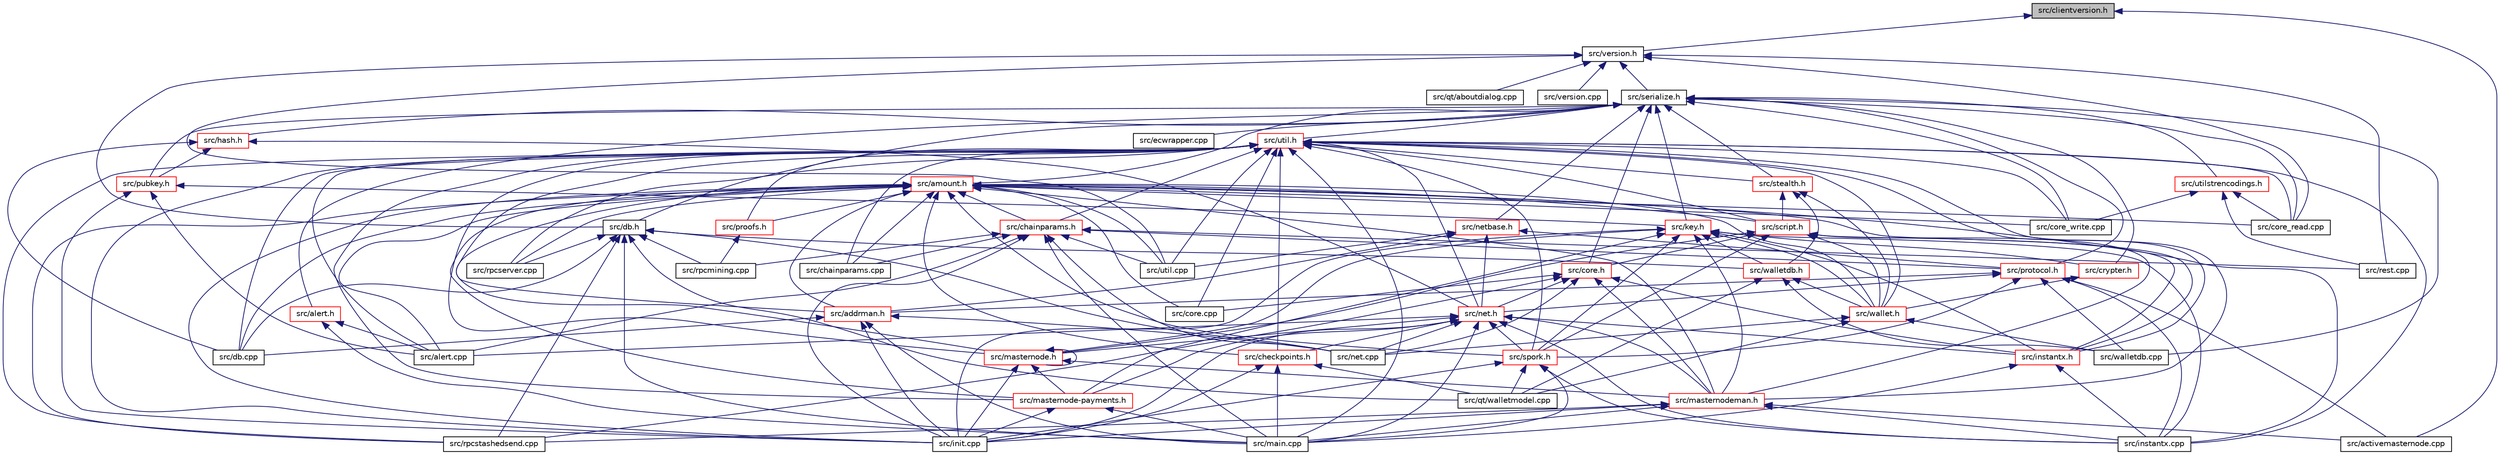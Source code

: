 digraph "src/clientversion.h"
{
  edge [fontname="Helvetica",fontsize="10",labelfontname="Helvetica",labelfontsize="10"];
  node [fontname="Helvetica",fontsize="10",shape=record];
  Node1 [label="src/clientversion.h",height=0.2,width=0.4,color="black", fillcolor="grey75", style="filled", fontcolor="black"];
  Node1 -> Node2 [dir="back",color="midnightblue",fontsize="10",style="solid",fontname="Helvetica"];
  Node2 [label="src/version.h",height=0.2,width=0.4,color="black", fillcolor="white", style="filled",URL="$df/dfc/version_8h.html"];
  Node2 -> Node3 [dir="back",color="midnightblue",fontsize="10",style="solid",fontname="Helvetica"];
  Node3 [label="src/serialize.h",height=0.2,width=0.4,color="black", fillcolor="white", style="filled",URL="$df/d9d/serialize_8h.html"];
  Node3 -> Node4 [dir="back",color="midnightblue",fontsize="10",style="solid",fontname="Helvetica"];
  Node4 [label="src/util.h",height=0.2,width=0.4,color="red", fillcolor="white", style="filled",URL="$d8/d3c/util_8h.html"];
  Node4 -> Node5 [dir="back",color="midnightblue",fontsize="10",style="solid",fontname="Helvetica"];
  Node5 [label="src/chainparams.h",height=0.2,width=0.4,color="red", fillcolor="white", style="filled",URL="$d7/ddb/chainparams_8h.html"];
  Node5 -> Node6 [dir="back",color="midnightblue",fontsize="10",style="solid",fontname="Helvetica"];
  Node6 [label="src/protocol.h",height=0.2,width=0.4,color="red", fillcolor="white", style="filled",URL="$d2/d5e/protocol_8h.html"];
  Node6 -> Node7 [dir="back",color="midnightblue",fontsize="10",style="solid",fontname="Helvetica"];
  Node7 [label="src/activemasternode.cpp",height=0.2,width=0.4,color="black", fillcolor="white", style="filled",URL="$d9/d1e/activemasternode_8cpp.html"];
  Node6 -> Node8 [dir="back",color="midnightblue",fontsize="10",style="solid",fontname="Helvetica"];
  Node8 [label="src/net.h",height=0.2,width=0.4,color="red", fillcolor="white", style="filled",URL="$d7/d97/net_8h.html"];
  Node8 -> Node32 [dir="back",color="midnightblue",fontsize="10",style="solid",fontname="Helvetica"];
  Node32 [label="src/masternode.h",height=0.2,width=0.4,color="red", fillcolor="white", style="filled",URL="$d9/dec/masternode_8h.html"];
  Node32 -> Node32 [dir="back",color="midnightblue",fontsize="10",style="solid",fontname="Helvetica"];
  Node32 -> Node33 [dir="back",color="midnightblue",fontsize="10",style="solid",fontname="Helvetica"];
  Node33 [label="src/masternodeman.h",height=0.2,width=0.4,color="red", fillcolor="white", style="filled",URL="$db/d32/masternodeman_8h.html"];
  Node33 -> Node7 [dir="back",color="midnightblue",fontsize="10",style="solid",fontname="Helvetica"];
  Node33 -> Node12 [dir="back",color="midnightblue",fontsize="10",style="solid",fontname="Helvetica"];
  Node12 [label="src/init.cpp",height=0.2,width=0.4,color="black", fillcolor="white", style="filled",URL="$d0/dc9/init_8cpp.html"];
  Node33 -> Node13 [dir="back",color="midnightblue",fontsize="10",style="solid",fontname="Helvetica"];
  Node13 [label="src/instantx.cpp",height=0.2,width=0.4,color="black", fillcolor="white", style="filled",URL="$db/d72/instantx_8cpp.html"];
  Node33 -> Node14 [dir="back",color="midnightblue",fontsize="10",style="solid",fontname="Helvetica"];
  Node14 [label="src/main.cpp",height=0.2,width=0.4,color="black", fillcolor="white", style="filled",URL="$df/d0a/main_8cpp.html"];
  Node33 -> Node31 [dir="back",color="midnightblue",fontsize="10",style="solid",fontname="Helvetica"];
  Node31 [label="src/rpcstashedsend.cpp",height=0.2,width=0.4,color="black", fillcolor="white", style="filled",URL="$d5/d6b/rpcstashedsend_8cpp.html"];
  Node32 -> Node36 [dir="back",color="midnightblue",fontsize="10",style="solid",fontname="Helvetica"];
  Node36 [label="src/masternode-payments.h",height=0.2,width=0.4,color="red", fillcolor="white", style="filled",URL="$dc/d20/masternode-payments_8h.html"];
  Node36 -> Node12 [dir="back",color="midnightblue",fontsize="10",style="solid",fontname="Helvetica"];
  Node36 -> Node14 [dir="back",color="midnightblue",fontsize="10",style="solid",fontname="Helvetica"];
  Node32 -> Node12 [dir="back",color="midnightblue",fontsize="10",style="solid",fontname="Helvetica"];
  Node8 -> Node33 [dir="back",color="midnightblue",fontsize="10",style="solid",fontname="Helvetica"];
  Node8 -> Node36 [dir="back",color="midnightblue",fontsize="10",style="solid",fontname="Helvetica"];
  Node8 -> Node91 [dir="back",color="midnightblue",fontsize="10",style="solid",fontname="Helvetica"];
  Node91 [label="src/alert.cpp",height=0.2,width=0.4,color="black", fillcolor="white", style="filled",URL="$d4/da0/alert_8cpp.html"];
  Node8 -> Node92 [dir="back",color="midnightblue",fontsize="10",style="solid",fontname="Helvetica"];
  Node92 [label="src/checkpoints.h",height=0.2,width=0.4,color="red", fillcolor="white", style="filled",URL="$d8/dd7/checkpoints_8h.html"];
  Node92 -> Node12 [dir="back",color="midnightblue",fontsize="10",style="solid",fontname="Helvetica"];
  Node92 -> Node14 [dir="back",color="midnightblue",fontsize="10",style="solid",fontname="Helvetica"];
  Node92 -> Node17 [dir="back",color="midnightblue",fontsize="10",style="solid",fontname="Helvetica"];
  Node17 [label="src/qt/walletmodel.cpp",height=0.2,width=0.4,color="black", fillcolor="white", style="filled",URL="$d8/d9b/walletmodel_8cpp.html"];
  Node8 -> Node12 [dir="back",color="midnightblue",fontsize="10",style="solid",fontname="Helvetica"];
  Node8 -> Node11 [dir="back",color="midnightblue",fontsize="10",style="solid",fontname="Helvetica"];
  Node11 [label="src/spork.h",height=0.2,width=0.4,color="red", fillcolor="white", style="filled",URL="$d0/d24/spork_8h.html"];
  Node11 -> Node12 [dir="back",color="midnightblue",fontsize="10",style="solid",fontname="Helvetica"];
  Node11 -> Node13 [dir="back",color="midnightblue",fontsize="10",style="solid",fontname="Helvetica"];
  Node11 -> Node14 [dir="back",color="midnightblue",fontsize="10",style="solid",fontname="Helvetica"];
  Node11 -> Node17 [dir="back",color="midnightblue",fontsize="10",style="solid",fontname="Helvetica"];
  Node8 -> Node13 [dir="back",color="midnightblue",fontsize="10",style="solid",fontname="Helvetica"];
  Node8 -> Node78 [dir="back",color="midnightblue",fontsize="10",style="solid",fontname="Helvetica"];
  Node78 [label="src/instantx.h",height=0.2,width=0.4,color="red", fillcolor="white", style="filled",URL="$d6/d5f/instantx_8h.html"];
  Node78 -> Node13 [dir="back",color="midnightblue",fontsize="10",style="solid",fontname="Helvetica"];
  Node78 -> Node14 [dir="back",color="midnightblue",fontsize="10",style="solid",fontname="Helvetica"];
  Node8 -> Node14 [dir="back",color="midnightblue",fontsize="10",style="solid",fontname="Helvetica"];
  Node8 -> Node23 [dir="back",color="midnightblue",fontsize="10",style="solid",fontname="Helvetica"];
  Node23 [label="src/net.cpp",height=0.2,width=0.4,color="black", fillcolor="white", style="filled",URL="$dd/d84/net_8cpp.html"];
  Node6 -> Node97 [dir="back",color="midnightblue",fontsize="10",style="solid",fontname="Helvetica"];
  Node97 [label="src/addrman.h",height=0.2,width=0.4,color="red", fillcolor="white", style="filled",URL="$da/dd5/addrman_8h.html"];
  Node97 -> Node99 [dir="back",color="midnightblue",fontsize="10",style="solid",fontname="Helvetica"];
  Node99 [label="src/db.cpp",height=0.2,width=0.4,color="black", fillcolor="white", style="filled",URL="$df/d4e/db_8cpp.html"];
  Node97 -> Node12 [dir="back",color="midnightblue",fontsize="10",style="solid",fontname="Helvetica"];
  Node97 -> Node14 [dir="back",color="midnightblue",fontsize="10",style="solid",fontname="Helvetica"];
  Node97 -> Node23 [dir="back",color="midnightblue",fontsize="10",style="solid",fontname="Helvetica"];
  Node6 -> Node11 [dir="back",color="midnightblue",fontsize="10",style="solid",fontname="Helvetica"];
  Node6 -> Node13 [dir="back",color="midnightblue",fontsize="10",style="solid",fontname="Helvetica"];
  Node6 -> Node71 [dir="back",color="midnightblue",fontsize="10",style="solid",fontname="Helvetica"];
  Node71 [label="src/walletdb.cpp",height=0.2,width=0.4,color="black", fillcolor="white", style="filled",URL="$dc/d75/walletdb_8cpp.html"];
  Node5 -> Node91 [dir="back",color="midnightblue",fontsize="10",style="solid",fontname="Helvetica"];
  Node5 -> Node72 [dir="back",color="midnightblue",fontsize="10",style="solid",fontname="Helvetica"];
  Node72 [label="src/chainparams.cpp",height=0.2,width=0.4,color="black", fillcolor="white", style="filled",URL="$df/dbf/chainparams_8cpp.html"];
  Node5 -> Node12 [dir="back",color="midnightblue",fontsize="10",style="solid",fontname="Helvetica"];
  Node5 -> Node14 [dir="back",color="midnightblue",fontsize="10",style="solid",fontname="Helvetica"];
  Node5 -> Node23 [dir="back",color="midnightblue",fontsize="10",style="solid",fontname="Helvetica"];
  Node5 -> Node102 [dir="back",color="midnightblue",fontsize="10",style="solid",fontname="Helvetica"];
  Node102 [label="src/rest.cpp",height=0.2,width=0.4,color="black", fillcolor="white", style="filled",URL="$d8/d04/rest_8cpp.html"];
  Node5 -> Node51 [dir="back",color="midnightblue",fontsize="10",style="solid",fontname="Helvetica"];
  Node51 [label="src/rpcmining.cpp",height=0.2,width=0.4,color="black", fillcolor="white", style="filled",URL="$d4/ddd/rpcmining_8cpp.html"];
  Node5 -> Node108 [dir="back",color="midnightblue",fontsize="10",style="solid",fontname="Helvetica"];
  Node108 [label="src/util.cpp",height=0.2,width=0.4,color="black", fillcolor="white", style="filled",URL="$df/d2d/util_8cpp.html"];
  Node4 -> Node109 [dir="back",color="midnightblue",fontsize="10",style="solid",fontname="Helvetica"];
  Node109 [label="src/script.h",height=0.2,width=0.4,color="red", fillcolor="white", style="filled",URL="$de/d7f/script_8h.html"];
  Node109 -> Node110 [dir="back",color="midnightblue",fontsize="10",style="solid",fontname="Helvetica"];
  Node110 [label="src/core.h",height=0.2,width=0.4,color="red", fillcolor="white", style="filled",URL="$d5/dc4/core_8h.html"];
  Node110 -> Node8 [dir="back",color="midnightblue",fontsize="10",style="solid",fontname="Helvetica"];
  Node110 -> Node33 [dir="back",color="midnightblue",fontsize="10",style="solid",fontname="Helvetica"];
  Node110 -> Node113 [dir="back",color="midnightblue",fontsize="10",style="solid",fontname="Helvetica"];
  Node113 [label="src/core.cpp",height=0.2,width=0.4,color="black", fillcolor="white", style="filled",URL="$da/de0/core_8cpp.html"];
  Node110 -> Node78 [dir="back",color="midnightblue",fontsize="10",style="solid",fontname="Helvetica"];
  Node110 -> Node23 [dir="back",color="midnightblue",fontsize="10",style="solid",fontname="Helvetica"];
  Node110 -> Node31 [dir="back",color="midnightblue",fontsize="10",style="solid",fontname="Helvetica"];
  Node109 -> Node32 [dir="back",color="midnightblue",fontsize="10",style="solid",fontname="Helvetica"];
  Node109 -> Node38 [dir="back",color="midnightblue",fontsize="10",style="solid",fontname="Helvetica"];
  Node38 [label="src/wallet.h",height=0.2,width=0.4,color="red", fillcolor="white", style="filled",URL="$d0/df4/wallet_8h.html"];
  Node38 -> Node23 [dir="back",color="midnightblue",fontsize="10",style="solid",fontname="Helvetica"];
  Node38 -> Node17 [dir="back",color="midnightblue",fontsize="10",style="solid",fontname="Helvetica"];
  Node38 -> Node71 [dir="back",color="midnightblue",fontsize="10",style="solid",fontname="Helvetica"];
  Node109 -> Node33 [dir="back",color="midnightblue",fontsize="10",style="solid",fontname="Helvetica"];
  Node109 -> Node11 [dir="back",color="midnightblue",fontsize="10",style="solid",fontname="Helvetica"];
  Node109 -> Node78 [dir="back",color="midnightblue",fontsize="10",style="solid",fontname="Helvetica"];
  Node4 -> Node119 [dir="back",color="midnightblue",fontsize="10",style="solid",fontname="Helvetica"];
  Node119 [label="src/stealth.h",height=0.2,width=0.4,color="red", fillcolor="white", style="filled",URL="$d4/d43/stealth_8h.html"];
  Node119 -> Node109 [dir="back",color="midnightblue",fontsize="10",style="solid",fontname="Helvetica"];
  Node119 -> Node115 [dir="back",color="midnightblue",fontsize="10",style="solid",fontname="Helvetica"];
  Node115 [label="src/walletdb.h",height=0.2,width=0.4,color="red", fillcolor="white", style="filled",URL="$de/dd6/walletdb_8h.html"];
  Node115 -> Node38 [dir="back",color="midnightblue",fontsize="10",style="solid",fontname="Helvetica"];
  Node115 -> Node17 [dir="back",color="midnightblue",fontsize="10",style="solid",fontname="Helvetica"];
  Node115 -> Node71 [dir="back",color="midnightblue",fontsize="10",style="solid",fontname="Helvetica"];
  Node119 -> Node38 [dir="back",color="midnightblue",fontsize="10",style="solid",fontname="Helvetica"];
  Node4 -> Node8 [dir="back",color="midnightblue",fontsize="10",style="solid",fontname="Helvetica"];
  Node4 -> Node32 [dir="back",color="midnightblue",fontsize="10",style="solid",fontname="Helvetica"];
  Node4 -> Node120 [dir="back",color="midnightblue",fontsize="10",style="solid",fontname="Helvetica"];
  Node120 [label="src/proofs.h",height=0.2,width=0.4,color="red", fillcolor="white", style="filled",URL="$d7/d48/proofs_8h.html"];
  Node120 -> Node51 [dir="back",color="midnightblue",fontsize="10",style="solid",fontname="Helvetica"];
  Node4 -> Node38 [dir="back",color="midnightblue",fontsize="10",style="solid",fontname="Helvetica"];
  Node4 -> Node33 [dir="back",color="midnightblue",fontsize="10",style="solid",fontname="Helvetica"];
  Node4 -> Node36 [dir="back",color="midnightblue",fontsize="10",style="solid",fontname="Helvetica"];
  Node4 -> Node97 [dir="back",color="midnightblue",fontsize="10",style="solid",fontname="Helvetica"];
  Node4 -> Node91 [dir="back",color="midnightblue",fontsize="10",style="solid",fontname="Helvetica"];
  Node4 -> Node72 [dir="back",color="midnightblue",fontsize="10",style="solid",fontname="Helvetica"];
  Node4 -> Node92 [dir="back",color="midnightblue",fontsize="10",style="solid",fontname="Helvetica"];
  Node4 -> Node113 [dir="back",color="midnightblue",fontsize="10",style="solid",fontname="Helvetica"];
  Node4 -> Node121 [dir="back",color="midnightblue",fontsize="10",style="solid",fontname="Helvetica"];
  Node121 [label="src/core_read.cpp",height=0.2,width=0.4,color="black", fillcolor="white", style="filled",URL="$da/d4a/core__read_8cpp.html"];
  Node4 -> Node105 [dir="back",color="midnightblue",fontsize="10",style="solid",fontname="Helvetica"];
  Node105 [label="src/core_write.cpp",height=0.2,width=0.4,color="black", fillcolor="white", style="filled",URL="$d5/d2e/core__write_8cpp.html"];
  Node4 -> Node99 [dir="back",color="midnightblue",fontsize="10",style="solid",fontname="Helvetica"];
  Node4 -> Node12 [dir="back",color="midnightblue",fontsize="10",style="solid",fontname="Helvetica"];
  Node4 -> Node11 [dir="back",color="midnightblue",fontsize="10",style="solid",fontname="Helvetica"];
  Node4 -> Node13 [dir="back",color="midnightblue",fontsize="10",style="solid",fontname="Helvetica"];
  Node4 -> Node78 [dir="back",color="midnightblue",fontsize="10",style="solid",fontname="Helvetica"];
  Node4 -> Node14 [dir="back",color="midnightblue",fontsize="10",style="solid",fontname="Helvetica"];
  Node4 -> Node53 [dir="back",color="midnightblue",fontsize="10",style="solid",fontname="Helvetica"];
  Node53 [label="src/rpcserver.cpp",height=0.2,width=0.4,color="black", fillcolor="white", style="filled",URL="$d6/d76/rpcserver_8cpp.html"];
  Node4 -> Node31 [dir="back",color="midnightblue",fontsize="10",style="solid",fontname="Helvetica"];
  Node4 -> Node108 [dir="back",color="midnightblue",fontsize="10",style="solid",fontname="Helvetica"];
  Node3 -> Node139 [dir="back",color="midnightblue",fontsize="10",style="solid",fontname="Helvetica"];
  Node139 [label="src/amount.h",height=0.2,width=0.4,color="red", fillcolor="white", style="filled",URL="$dd/d2f/amount_8h.html"];
  Node139 -> Node5 [dir="back",color="midnightblue",fontsize="10",style="solid",fontname="Helvetica"];
  Node139 -> Node109 [dir="back",color="midnightblue",fontsize="10",style="solid",fontname="Helvetica"];
  Node139 -> Node32 [dir="back",color="midnightblue",fontsize="10",style="solid",fontname="Helvetica"];
  Node139 -> Node120 [dir="back",color="midnightblue",fontsize="10",style="solid",fontname="Helvetica"];
  Node139 -> Node38 [dir="back",color="midnightblue",fontsize="10",style="solid",fontname="Helvetica"];
  Node139 -> Node33 [dir="back",color="midnightblue",fontsize="10",style="solid",fontname="Helvetica"];
  Node139 -> Node36 [dir="back",color="midnightblue",fontsize="10",style="solid",fontname="Helvetica"];
  Node139 -> Node97 [dir="back",color="midnightblue",fontsize="10",style="solid",fontname="Helvetica"];
  Node139 -> Node91 [dir="back",color="midnightblue",fontsize="10",style="solid",fontname="Helvetica"];
  Node139 -> Node72 [dir="back",color="midnightblue",fontsize="10",style="solid",fontname="Helvetica"];
  Node139 -> Node92 [dir="back",color="midnightblue",fontsize="10",style="solid",fontname="Helvetica"];
  Node139 -> Node113 [dir="back",color="midnightblue",fontsize="10",style="solid",fontname="Helvetica"];
  Node139 -> Node121 [dir="back",color="midnightblue",fontsize="10",style="solid",fontname="Helvetica"];
  Node139 -> Node105 [dir="back",color="midnightblue",fontsize="10",style="solid",fontname="Helvetica"];
  Node139 -> Node99 [dir="back",color="midnightblue",fontsize="10",style="solid",fontname="Helvetica"];
  Node139 -> Node12 [dir="back",color="midnightblue",fontsize="10",style="solid",fontname="Helvetica"];
  Node139 -> Node11 [dir="back",color="midnightblue",fontsize="10",style="solid",fontname="Helvetica"];
  Node139 -> Node13 [dir="back",color="midnightblue",fontsize="10",style="solid",fontname="Helvetica"];
  Node139 -> Node78 [dir="back",color="midnightblue",fontsize="10",style="solid",fontname="Helvetica"];
  Node139 -> Node53 [dir="back",color="midnightblue",fontsize="10",style="solid",fontname="Helvetica"];
  Node139 -> Node31 [dir="back",color="midnightblue",fontsize="10",style="solid",fontname="Helvetica"];
  Node139 -> Node108 [dir="back",color="midnightblue",fontsize="10",style="solid",fontname="Helvetica"];
  Node3 -> Node6 [dir="back",color="midnightblue",fontsize="10",style="solid",fontname="Helvetica"];
  Node3 -> Node142 [dir="back",color="midnightblue",fontsize="10",style="solid",fontname="Helvetica"];
  Node142 [label="src/netbase.h",height=0.2,width=0.4,color="red", fillcolor="white", style="filled",URL="$da/df0/netbase_8h.html"];
  Node142 -> Node6 [dir="back",color="midnightblue",fontsize="10",style="solid",fontname="Helvetica"];
  Node142 -> Node8 [dir="back",color="midnightblue",fontsize="10",style="solid",fontname="Helvetica"];
  Node142 -> Node97 [dir="back",color="midnightblue",fontsize="10",style="solid",fontname="Helvetica"];
  Node142 -> Node108 [dir="back",color="midnightblue",fontsize="10",style="solid",fontname="Helvetica"];
  Node3 -> Node110 [dir="back",color="midnightblue",fontsize="10",style="solid",fontname="Helvetica"];
  Node3 -> Node143 [dir="back",color="midnightblue",fontsize="10",style="solid",fontname="Helvetica"];
  Node143 [label="src/hash.h",height=0.2,width=0.4,color="red", fillcolor="white", style="filled",URL="$db/dfb/hash_8h.html"];
  Node143 -> Node144 [dir="back",color="midnightblue",fontsize="10",style="solid",fontname="Helvetica"];
  Node144 [label="src/pubkey.h",height=0.2,width=0.4,color="red", fillcolor="white", style="filled",URL="$d4/daf/pubkey_8h.html"];
  Node144 -> Node145 [dir="back",color="midnightblue",fontsize="10",style="solid",fontname="Helvetica"];
  Node145 [label="src/key.h",height=0.2,width=0.4,color="red", fillcolor="white", style="filled",URL="$de/de5/key_8h.html"];
  Node145 -> Node32 [dir="back",color="midnightblue",fontsize="10",style="solid",fontname="Helvetica"];
  Node145 -> Node115 [dir="back",color="midnightblue",fontsize="10",style="solid",fontname="Helvetica"];
  Node145 -> Node116 [dir="back",color="midnightblue",fontsize="10",style="solid",fontname="Helvetica"];
  Node116 [label="src/crypter.h",height=0.2,width=0.4,color="red", fillcolor="white", style="filled",URL="$df/d1f/crypter_8h.html"];
  Node116 -> Node38 [dir="back",color="midnightblue",fontsize="10",style="solid",fontname="Helvetica"];
  Node145 -> Node38 [dir="back",color="midnightblue",fontsize="10",style="solid",fontname="Helvetica"];
  Node145 -> Node33 [dir="back",color="midnightblue",fontsize="10",style="solid",fontname="Helvetica"];
  Node145 -> Node36 [dir="back",color="midnightblue",fontsize="10",style="solid",fontname="Helvetica"];
  Node145 -> Node12 [dir="back",color="midnightblue",fontsize="10",style="solid",fontname="Helvetica"];
  Node145 -> Node11 [dir="back",color="midnightblue",fontsize="10",style="solid",fontname="Helvetica"];
  Node145 -> Node13 [dir="back",color="midnightblue",fontsize="10",style="solid",fontname="Helvetica"];
  Node145 -> Node78 [dir="back",color="midnightblue",fontsize="10",style="solid",fontname="Helvetica"];
  Node144 -> Node91 [dir="back",color="midnightblue",fontsize="10",style="solid",fontname="Helvetica"];
  Node144 -> Node12 [dir="back",color="midnightblue",fontsize="10",style="solid",fontname="Helvetica"];
  Node143 -> Node8 [dir="back",color="midnightblue",fontsize="10",style="solid",fontname="Helvetica"];
  Node143 -> Node99 [dir="back",color="midnightblue",fontsize="10",style="solid",fontname="Helvetica"];
  Node3 -> Node144 [dir="back",color="midnightblue",fontsize="10",style="solid",fontname="Helvetica"];
  Node3 -> Node145 [dir="back",color="midnightblue",fontsize="10",style="solid",fontname="Helvetica"];
  Node3 -> Node119 [dir="back",color="midnightblue",fontsize="10",style="solid",fontname="Helvetica"];
  Node3 -> Node148 [dir="back",color="midnightblue",fontsize="10",style="solid",fontname="Helvetica"];
  Node148 [label="src/db.h",height=0.2,width=0.4,color="black", fillcolor="white", style="filled",URL="$da/d4e/db_8h.html"];
  Node148 -> Node115 [dir="back",color="midnightblue",fontsize="10",style="solid",fontname="Helvetica"];
  Node148 -> Node99 [dir="back",color="midnightblue",fontsize="10",style="solid",fontname="Helvetica"];
  Node148 -> Node14 [dir="back",color="midnightblue",fontsize="10",style="solid",fontname="Helvetica"];
  Node148 -> Node23 [dir="back",color="midnightblue",fontsize="10",style="solid",fontname="Helvetica"];
  Node148 -> Node17 [dir="back",color="midnightblue",fontsize="10",style="solid",fontname="Helvetica"];
  Node148 -> Node51 [dir="back",color="midnightblue",fontsize="10",style="solid",fontname="Helvetica"];
  Node148 -> Node53 [dir="back",color="midnightblue",fontsize="10",style="solid",fontname="Helvetica"];
  Node148 -> Node31 [dir="back",color="midnightblue",fontsize="10",style="solid",fontname="Helvetica"];
  Node3 -> Node116 [dir="back",color="midnightblue",fontsize="10",style="solid",fontname="Helvetica"];
  Node3 -> Node149 [dir="back",color="midnightblue",fontsize="10",style="solid",fontname="Helvetica"];
  Node149 [label="src/alert.h",height=0.2,width=0.4,color="red", fillcolor="white", style="filled",URL="$dd/dfa/alert_8h.html"];
  Node149 -> Node91 [dir="back",color="midnightblue",fontsize="10",style="solid",fontname="Helvetica"];
  Node149 -> Node14 [dir="back",color="midnightblue",fontsize="10",style="solid",fontname="Helvetica"];
  Node3 -> Node121 [dir="back",color="midnightblue",fontsize="10",style="solid",fontname="Helvetica"];
  Node3 -> Node150 [dir="back",color="midnightblue",fontsize="10",style="solid",fontname="Helvetica"];
  Node150 [label="src/utilstrencodings.h",height=0.2,width=0.4,color="red", fillcolor="white", style="filled",URL="$d8/db2/utilstrencodings_8h.html"];
  Node150 -> Node121 [dir="back",color="midnightblue",fontsize="10",style="solid",fontname="Helvetica"];
  Node150 -> Node105 [dir="back",color="midnightblue",fontsize="10",style="solid",fontname="Helvetica"];
  Node150 -> Node102 [dir="back",color="midnightblue",fontsize="10",style="solid",fontname="Helvetica"];
  Node3 -> Node105 [dir="back",color="midnightblue",fontsize="10",style="solid",fontname="Helvetica"];
  Node3 -> Node152 [dir="back",color="midnightblue",fontsize="10",style="solid",fontname="Helvetica"];
  Node152 [label="src/ecwrapper.cpp",height=0.2,width=0.4,color="black", fillcolor="white", style="filled",URL="$d9/dd9/ecwrapper_8cpp.html"];
  Node3 -> Node71 [dir="back",color="midnightblue",fontsize="10",style="solid",fontname="Helvetica"];
  Node2 -> Node148 [dir="back",color="midnightblue",fontsize="10",style="solid",fontname="Helvetica"];
  Node2 -> Node121 [dir="back",color="midnightblue",fontsize="10",style="solid",fontname="Helvetica"];
  Node2 -> Node153 [dir="back",color="midnightblue",fontsize="10",style="solid",fontname="Helvetica"];
  Node153 [label="src/qt/aboutdialog.cpp",height=0.2,width=0.4,color="black", fillcolor="white", style="filled",URL="$db/dbc/aboutdialog_8cpp.html"];
  Node2 -> Node102 [dir="back",color="midnightblue",fontsize="10",style="solid",fontname="Helvetica"];
  Node2 -> Node108 [dir="back",color="midnightblue",fontsize="10",style="solid",fontname="Helvetica"];
  Node2 -> Node154 [dir="back",color="midnightblue",fontsize="10",style="solid",fontname="Helvetica"];
  Node154 [label="src/version.cpp",height=0.2,width=0.4,color="black", fillcolor="white", style="filled",URL="$d5/d1f/version_8cpp.html"];
  Node1 -> Node7 [dir="back",color="midnightblue",fontsize="10",style="solid",fontname="Helvetica"];
}
